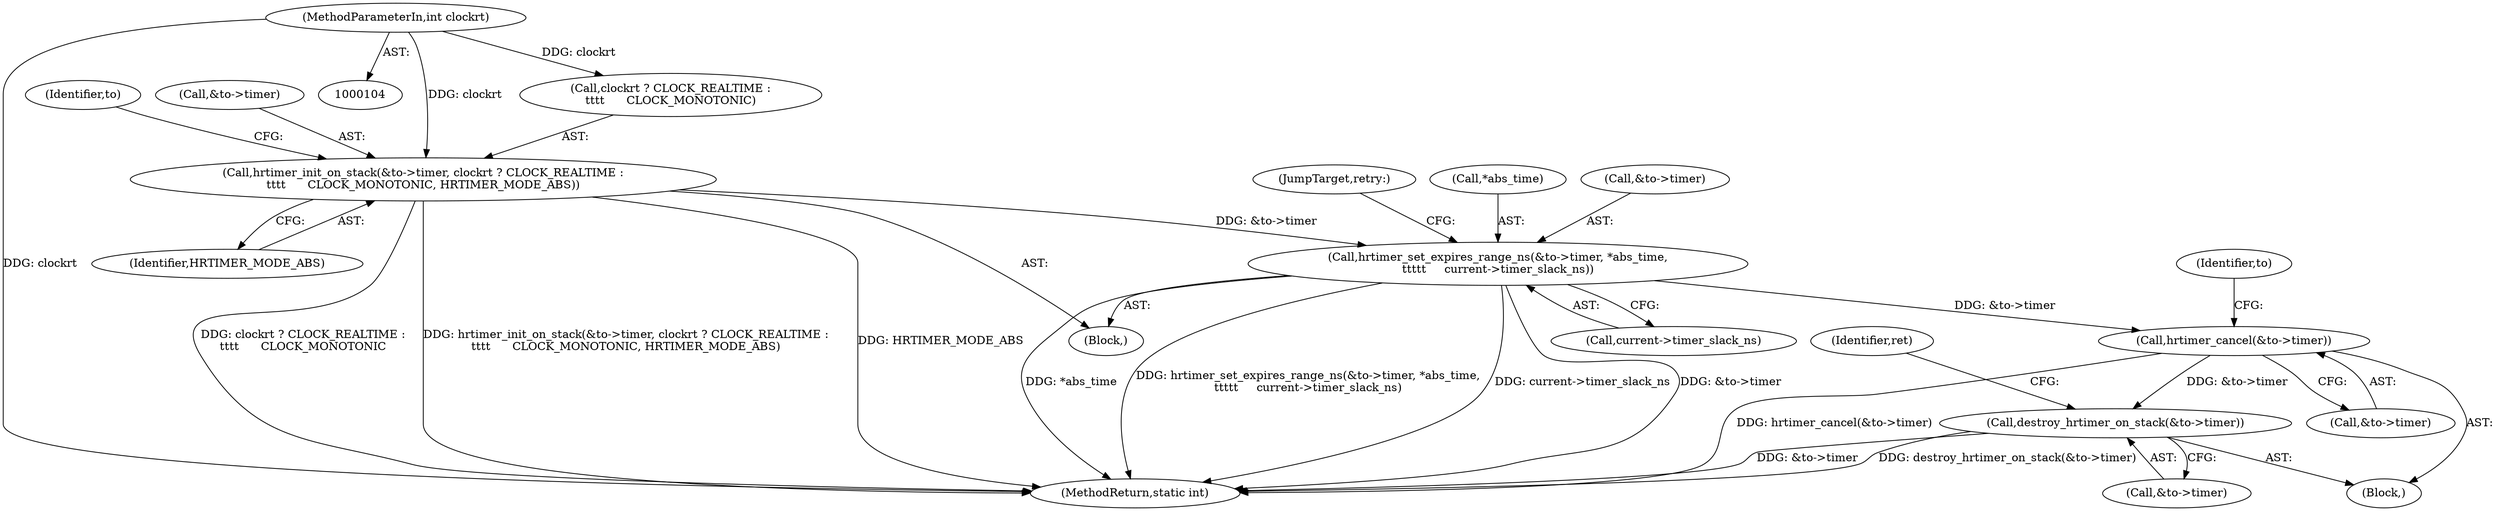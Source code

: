 digraph "0_linux_7ada876a8703f23befbb20a7465a702ee39b1704@pointer" {
"1000320" [label="(Call,hrtimer_cancel(&to->timer))"];
"1000167" [label="(Call,hrtimer_set_expires_range_ns(&to->timer, *abs_time,\n\t\t\t\t\t     current->timer_slack_ns))"];
"1000154" [label="(Call,hrtimer_init_on_stack(&to->timer, clockrt ? CLOCK_REALTIME :\n\t\t\t\t      CLOCK_MONOTONIC, HRTIMER_MODE_ABS))"];
"1000110" [label="(MethodParameterIn,int clockrt)"];
"1000325" [label="(Call,destroy_hrtimer_on_stack(&to->timer))"];
"1000149" [label="(Block,)"];
"1000321" [label="(Call,&to->timer)"];
"1000165" [label="(Identifier,to)"];
"1000163" [label="(Identifier,HRTIMER_MODE_ABS)"];
"1000325" [label="(Call,destroy_hrtimer_on_stack(&to->timer))"];
"1000320" [label="(Call,hrtimer_cancel(&to->timer))"];
"1000172" [label="(Call,*abs_time)"];
"1000159" [label="(Call,clockrt ? CLOCK_REALTIME :\n\t\t\t\t      CLOCK_MONOTONIC)"];
"1000328" [label="(Identifier,to)"];
"1000167" [label="(Call,hrtimer_set_expires_range_ns(&to->timer, *abs_time,\n\t\t\t\t\t     current->timer_slack_ns))"];
"1000326" [label="(Call,&to->timer)"];
"1000155" [label="(Call,&to->timer)"];
"1000174" [label="(Call,current->timer_slack_ns)"];
"1000110" [label="(MethodParameterIn,int clockrt)"];
"1000168" [label="(Call,&to->timer)"];
"1000332" [label="(MethodReturn,static int)"];
"1000319" [label="(Block,)"];
"1000177" [label="(JumpTarget,retry:)"];
"1000331" [label="(Identifier,ret)"];
"1000154" [label="(Call,hrtimer_init_on_stack(&to->timer, clockrt ? CLOCK_REALTIME :\n\t\t\t\t      CLOCK_MONOTONIC, HRTIMER_MODE_ABS))"];
"1000320" -> "1000319"  [label="AST: "];
"1000320" -> "1000321"  [label="CFG: "];
"1000321" -> "1000320"  [label="AST: "];
"1000328" -> "1000320"  [label="CFG: "];
"1000320" -> "1000332"  [label="DDG: hrtimer_cancel(&to->timer)"];
"1000167" -> "1000320"  [label="DDG: &to->timer"];
"1000320" -> "1000325"  [label="DDG: &to->timer"];
"1000167" -> "1000149"  [label="AST: "];
"1000167" -> "1000174"  [label="CFG: "];
"1000168" -> "1000167"  [label="AST: "];
"1000172" -> "1000167"  [label="AST: "];
"1000174" -> "1000167"  [label="AST: "];
"1000177" -> "1000167"  [label="CFG: "];
"1000167" -> "1000332"  [label="DDG: &to->timer"];
"1000167" -> "1000332"  [label="DDG: *abs_time"];
"1000167" -> "1000332"  [label="DDG: hrtimer_set_expires_range_ns(&to->timer, *abs_time,\n\t\t\t\t\t     current->timer_slack_ns)"];
"1000167" -> "1000332"  [label="DDG: current->timer_slack_ns"];
"1000154" -> "1000167"  [label="DDG: &to->timer"];
"1000154" -> "1000149"  [label="AST: "];
"1000154" -> "1000163"  [label="CFG: "];
"1000155" -> "1000154"  [label="AST: "];
"1000159" -> "1000154"  [label="AST: "];
"1000163" -> "1000154"  [label="AST: "];
"1000165" -> "1000154"  [label="CFG: "];
"1000154" -> "1000332"  [label="DDG: clockrt ? CLOCK_REALTIME :\n\t\t\t\t      CLOCK_MONOTONIC"];
"1000154" -> "1000332"  [label="DDG: hrtimer_init_on_stack(&to->timer, clockrt ? CLOCK_REALTIME :\n\t\t\t\t      CLOCK_MONOTONIC, HRTIMER_MODE_ABS)"];
"1000154" -> "1000332"  [label="DDG: HRTIMER_MODE_ABS"];
"1000110" -> "1000154"  [label="DDG: clockrt"];
"1000110" -> "1000104"  [label="AST: "];
"1000110" -> "1000332"  [label="DDG: clockrt"];
"1000110" -> "1000159"  [label="DDG: clockrt"];
"1000325" -> "1000319"  [label="AST: "];
"1000325" -> "1000326"  [label="CFG: "];
"1000326" -> "1000325"  [label="AST: "];
"1000331" -> "1000325"  [label="CFG: "];
"1000325" -> "1000332"  [label="DDG: &to->timer"];
"1000325" -> "1000332"  [label="DDG: destroy_hrtimer_on_stack(&to->timer)"];
}
